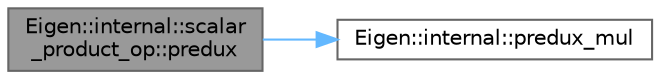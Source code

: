digraph "Eigen::internal::scalar_product_op::predux"
{
 // LATEX_PDF_SIZE
  bgcolor="transparent";
  edge [fontname=Helvetica,fontsize=10,labelfontname=Helvetica,labelfontsize=10];
  node [fontname=Helvetica,fontsize=10,shape=box,height=0.2,width=0.4];
  rankdir="LR";
  Node1 [id="Node000001",label="Eigen::internal::scalar\l_product_op::predux",height=0.2,width=0.4,color="gray40", fillcolor="grey60", style="filled", fontcolor="black",tooltip=" "];
  Node1 -> Node2 [id="edge1_Node000001_Node000002",color="steelblue1",style="solid",tooltip=" "];
  Node2 [id="Node000002",label="Eigen::internal::predux_mul",height=0.2,width=0.4,color="grey40", fillcolor="white", style="filled",URL="$namespace_eigen_1_1internal.html#a72c18eeb6b62334e65831b46ab2946fc",tooltip=" "];
}
